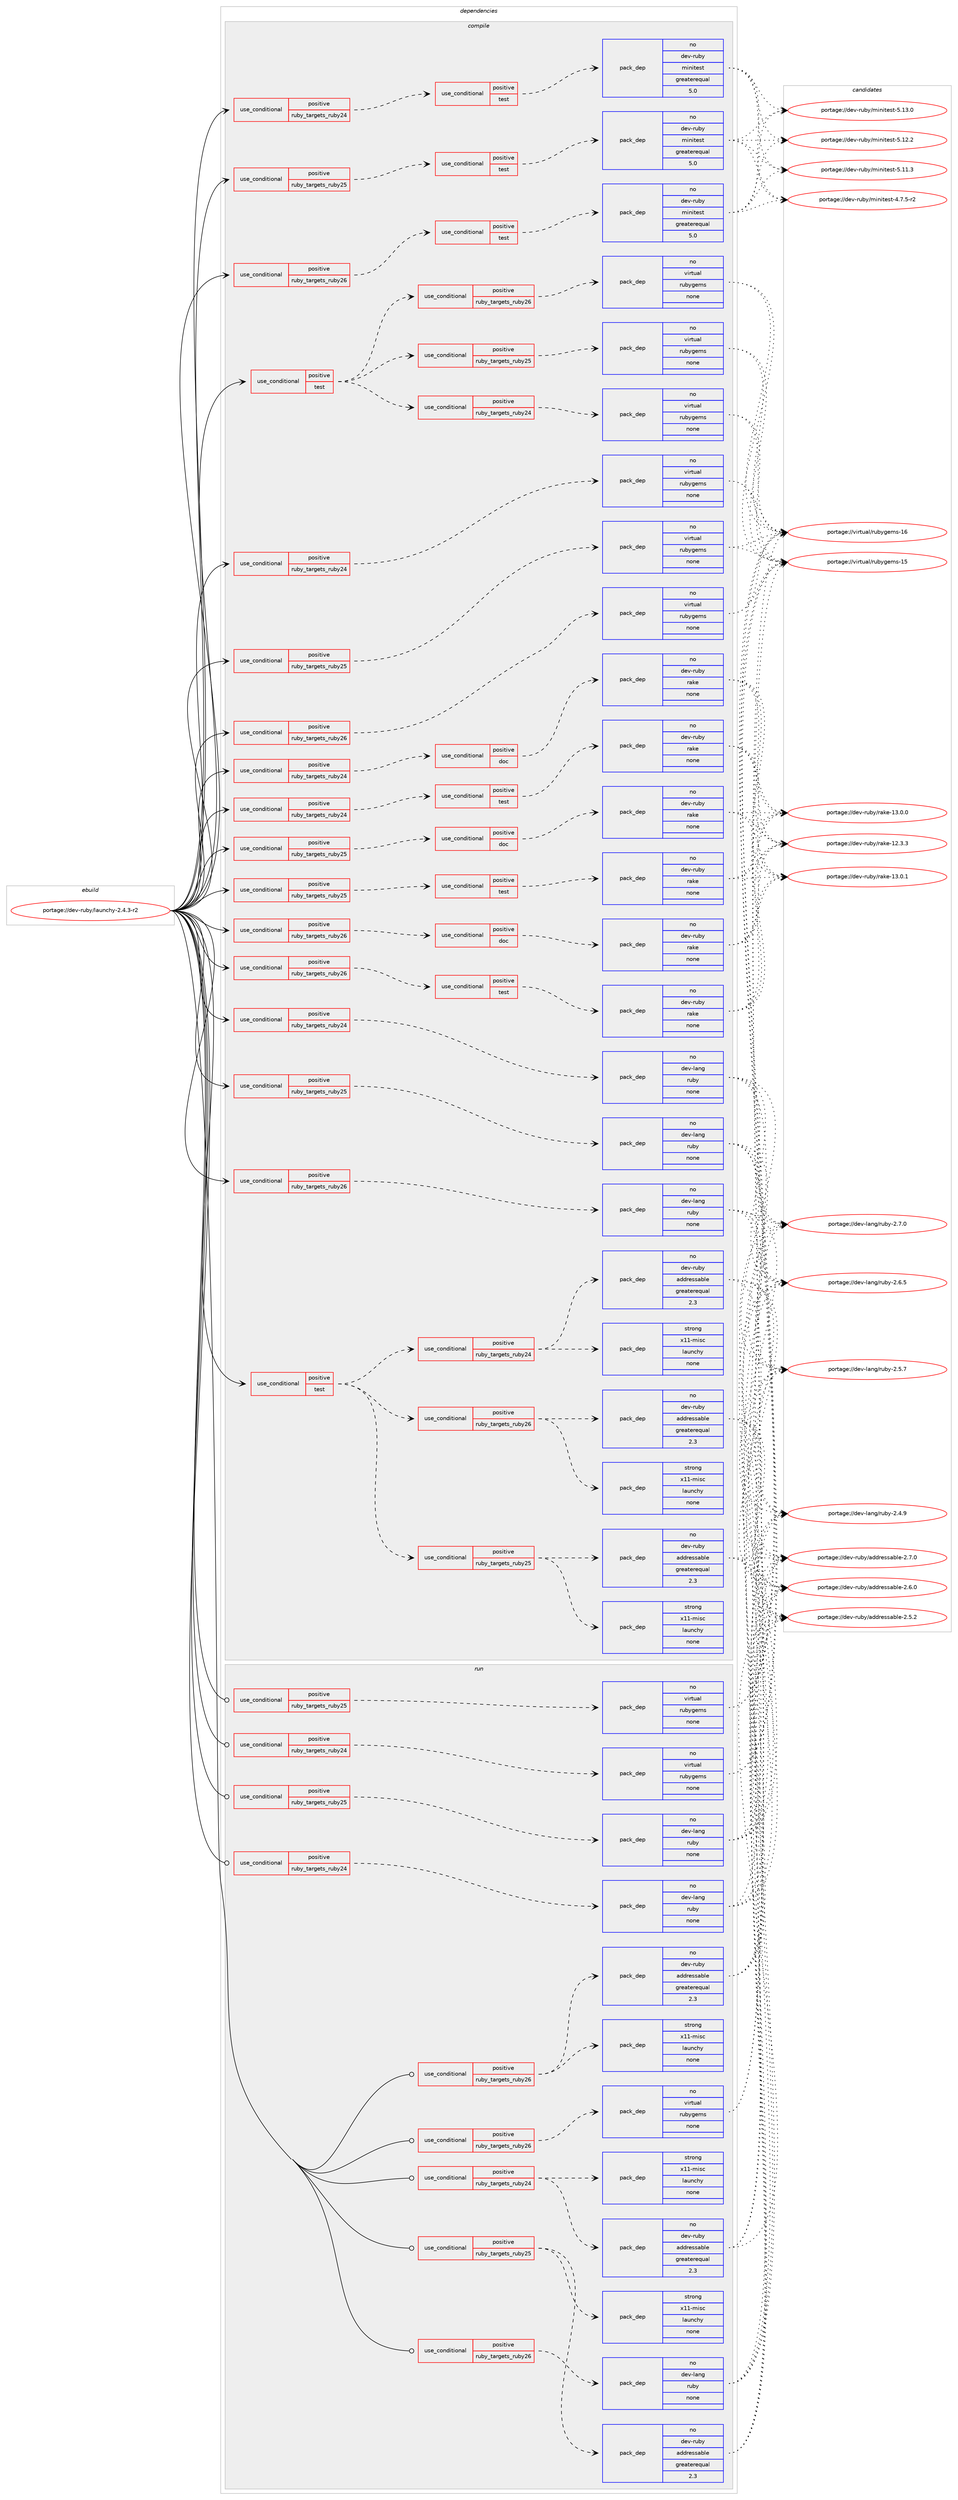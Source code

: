 digraph prolog {

# *************
# Graph options
# *************

newrank=true;
concentrate=true;
compound=true;
graph [rankdir=LR,fontname=Helvetica,fontsize=10,ranksep=1.5];#, ranksep=2.5, nodesep=0.2];
edge  [arrowhead=vee];
node  [fontname=Helvetica,fontsize=10];

# **********
# The ebuild
# **********

subgraph cluster_leftcol {
color=gray;
label=<<i>ebuild</i>>;
id [label="portage://dev-ruby/launchy-2.4.3-r2", color=red, width=4, href="../dev-ruby/launchy-2.4.3-r2.svg"];
}

# ****************
# The dependencies
# ****************

subgraph cluster_midcol {
color=gray;
label=<<i>dependencies</i>>;
subgraph cluster_compile {
fillcolor="#eeeeee";
style=filled;
label=<<i>compile</i>>;
subgraph cond83872 {
dependency349311 [label=<<TABLE BORDER="0" CELLBORDER="1" CELLSPACING="0" CELLPADDING="4"><TR><TD ROWSPAN="3" CELLPADDING="10">use_conditional</TD></TR><TR><TD>positive</TD></TR><TR><TD>ruby_targets_ruby24</TD></TR></TABLE>>, shape=none, color=red];
subgraph cond83873 {
dependency349312 [label=<<TABLE BORDER="0" CELLBORDER="1" CELLSPACING="0" CELLPADDING="4"><TR><TD ROWSPAN="3" CELLPADDING="10">use_conditional</TD></TR><TR><TD>positive</TD></TR><TR><TD>doc</TD></TR></TABLE>>, shape=none, color=red];
subgraph pack260644 {
dependency349313 [label=<<TABLE BORDER="0" CELLBORDER="1" CELLSPACING="0" CELLPADDING="4" WIDTH="220"><TR><TD ROWSPAN="6" CELLPADDING="30">pack_dep</TD></TR><TR><TD WIDTH="110">no</TD></TR><TR><TD>dev-ruby</TD></TR><TR><TD>rake</TD></TR><TR><TD>none</TD></TR><TR><TD></TD></TR></TABLE>>, shape=none, color=blue];
}
dependency349312:e -> dependency349313:w [weight=20,style="dashed",arrowhead="vee"];
}
dependency349311:e -> dependency349312:w [weight=20,style="dashed",arrowhead="vee"];
}
id:e -> dependency349311:w [weight=20,style="solid",arrowhead="vee"];
subgraph cond83874 {
dependency349314 [label=<<TABLE BORDER="0" CELLBORDER="1" CELLSPACING="0" CELLPADDING="4"><TR><TD ROWSPAN="3" CELLPADDING="10">use_conditional</TD></TR><TR><TD>positive</TD></TR><TR><TD>ruby_targets_ruby24</TD></TR></TABLE>>, shape=none, color=red];
subgraph cond83875 {
dependency349315 [label=<<TABLE BORDER="0" CELLBORDER="1" CELLSPACING="0" CELLPADDING="4"><TR><TD ROWSPAN="3" CELLPADDING="10">use_conditional</TD></TR><TR><TD>positive</TD></TR><TR><TD>test</TD></TR></TABLE>>, shape=none, color=red];
subgraph pack260645 {
dependency349316 [label=<<TABLE BORDER="0" CELLBORDER="1" CELLSPACING="0" CELLPADDING="4" WIDTH="220"><TR><TD ROWSPAN="6" CELLPADDING="30">pack_dep</TD></TR><TR><TD WIDTH="110">no</TD></TR><TR><TD>dev-ruby</TD></TR><TR><TD>minitest</TD></TR><TR><TD>greaterequal</TD></TR><TR><TD>5.0</TD></TR></TABLE>>, shape=none, color=blue];
}
dependency349315:e -> dependency349316:w [weight=20,style="dashed",arrowhead="vee"];
}
dependency349314:e -> dependency349315:w [weight=20,style="dashed",arrowhead="vee"];
}
id:e -> dependency349314:w [weight=20,style="solid",arrowhead="vee"];
subgraph cond83876 {
dependency349317 [label=<<TABLE BORDER="0" CELLBORDER="1" CELLSPACING="0" CELLPADDING="4"><TR><TD ROWSPAN="3" CELLPADDING="10">use_conditional</TD></TR><TR><TD>positive</TD></TR><TR><TD>ruby_targets_ruby24</TD></TR></TABLE>>, shape=none, color=red];
subgraph cond83877 {
dependency349318 [label=<<TABLE BORDER="0" CELLBORDER="1" CELLSPACING="0" CELLPADDING="4"><TR><TD ROWSPAN="3" CELLPADDING="10">use_conditional</TD></TR><TR><TD>positive</TD></TR><TR><TD>test</TD></TR></TABLE>>, shape=none, color=red];
subgraph pack260646 {
dependency349319 [label=<<TABLE BORDER="0" CELLBORDER="1" CELLSPACING="0" CELLPADDING="4" WIDTH="220"><TR><TD ROWSPAN="6" CELLPADDING="30">pack_dep</TD></TR><TR><TD WIDTH="110">no</TD></TR><TR><TD>dev-ruby</TD></TR><TR><TD>rake</TD></TR><TR><TD>none</TD></TR><TR><TD></TD></TR></TABLE>>, shape=none, color=blue];
}
dependency349318:e -> dependency349319:w [weight=20,style="dashed",arrowhead="vee"];
}
dependency349317:e -> dependency349318:w [weight=20,style="dashed",arrowhead="vee"];
}
id:e -> dependency349317:w [weight=20,style="solid",arrowhead="vee"];
subgraph cond83878 {
dependency349320 [label=<<TABLE BORDER="0" CELLBORDER="1" CELLSPACING="0" CELLPADDING="4"><TR><TD ROWSPAN="3" CELLPADDING="10">use_conditional</TD></TR><TR><TD>positive</TD></TR><TR><TD>ruby_targets_ruby24</TD></TR></TABLE>>, shape=none, color=red];
subgraph pack260647 {
dependency349321 [label=<<TABLE BORDER="0" CELLBORDER="1" CELLSPACING="0" CELLPADDING="4" WIDTH="220"><TR><TD ROWSPAN="6" CELLPADDING="30">pack_dep</TD></TR><TR><TD WIDTH="110">no</TD></TR><TR><TD>dev-lang</TD></TR><TR><TD>ruby</TD></TR><TR><TD>none</TD></TR><TR><TD></TD></TR></TABLE>>, shape=none, color=blue];
}
dependency349320:e -> dependency349321:w [weight=20,style="dashed",arrowhead="vee"];
}
id:e -> dependency349320:w [weight=20,style="solid",arrowhead="vee"];
subgraph cond83879 {
dependency349322 [label=<<TABLE BORDER="0" CELLBORDER="1" CELLSPACING="0" CELLPADDING="4"><TR><TD ROWSPAN="3" CELLPADDING="10">use_conditional</TD></TR><TR><TD>positive</TD></TR><TR><TD>ruby_targets_ruby24</TD></TR></TABLE>>, shape=none, color=red];
subgraph pack260648 {
dependency349323 [label=<<TABLE BORDER="0" CELLBORDER="1" CELLSPACING="0" CELLPADDING="4" WIDTH="220"><TR><TD ROWSPAN="6" CELLPADDING="30">pack_dep</TD></TR><TR><TD WIDTH="110">no</TD></TR><TR><TD>virtual</TD></TR><TR><TD>rubygems</TD></TR><TR><TD>none</TD></TR><TR><TD></TD></TR></TABLE>>, shape=none, color=blue];
}
dependency349322:e -> dependency349323:w [weight=20,style="dashed",arrowhead="vee"];
}
id:e -> dependency349322:w [weight=20,style="solid",arrowhead="vee"];
subgraph cond83880 {
dependency349324 [label=<<TABLE BORDER="0" CELLBORDER="1" CELLSPACING="0" CELLPADDING="4"><TR><TD ROWSPAN="3" CELLPADDING="10">use_conditional</TD></TR><TR><TD>positive</TD></TR><TR><TD>ruby_targets_ruby25</TD></TR></TABLE>>, shape=none, color=red];
subgraph cond83881 {
dependency349325 [label=<<TABLE BORDER="0" CELLBORDER="1" CELLSPACING="0" CELLPADDING="4"><TR><TD ROWSPAN="3" CELLPADDING="10">use_conditional</TD></TR><TR><TD>positive</TD></TR><TR><TD>doc</TD></TR></TABLE>>, shape=none, color=red];
subgraph pack260649 {
dependency349326 [label=<<TABLE BORDER="0" CELLBORDER="1" CELLSPACING="0" CELLPADDING="4" WIDTH="220"><TR><TD ROWSPAN="6" CELLPADDING="30">pack_dep</TD></TR><TR><TD WIDTH="110">no</TD></TR><TR><TD>dev-ruby</TD></TR><TR><TD>rake</TD></TR><TR><TD>none</TD></TR><TR><TD></TD></TR></TABLE>>, shape=none, color=blue];
}
dependency349325:e -> dependency349326:w [weight=20,style="dashed",arrowhead="vee"];
}
dependency349324:e -> dependency349325:w [weight=20,style="dashed",arrowhead="vee"];
}
id:e -> dependency349324:w [weight=20,style="solid",arrowhead="vee"];
subgraph cond83882 {
dependency349327 [label=<<TABLE BORDER="0" CELLBORDER="1" CELLSPACING="0" CELLPADDING="4"><TR><TD ROWSPAN="3" CELLPADDING="10">use_conditional</TD></TR><TR><TD>positive</TD></TR><TR><TD>ruby_targets_ruby25</TD></TR></TABLE>>, shape=none, color=red];
subgraph cond83883 {
dependency349328 [label=<<TABLE BORDER="0" CELLBORDER="1" CELLSPACING="0" CELLPADDING="4"><TR><TD ROWSPAN="3" CELLPADDING="10">use_conditional</TD></TR><TR><TD>positive</TD></TR><TR><TD>test</TD></TR></TABLE>>, shape=none, color=red];
subgraph pack260650 {
dependency349329 [label=<<TABLE BORDER="0" CELLBORDER="1" CELLSPACING="0" CELLPADDING="4" WIDTH="220"><TR><TD ROWSPAN="6" CELLPADDING="30">pack_dep</TD></TR><TR><TD WIDTH="110">no</TD></TR><TR><TD>dev-ruby</TD></TR><TR><TD>minitest</TD></TR><TR><TD>greaterequal</TD></TR><TR><TD>5.0</TD></TR></TABLE>>, shape=none, color=blue];
}
dependency349328:e -> dependency349329:w [weight=20,style="dashed",arrowhead="vee"];
}
dependency349327:e -> dependency349328:w [weight=20,style="dashed",arrowhead="vee"];
}
id:e -> dependency349327:w [weight=20,style="solid",arrowhead="vee"];
subgraph cond83884 {
dependency349330 [label=<<TABLE BORDER="0" CELLBORDER="1" CELLSPACING="0" CELLPADDING="4"><TR><TD ROWSPAN="3" CELLPADDING="10">use_conditional</TD></TR><TR><TD>positive</TD></TR><TR><TD>ruby_targets_ruby25</TD></TR></TABLE>>, shape=none, color=red];
subgraph cond83885 {
dependency349331 [label=<<TABLE BORDER="0" CELLBORDER="1" CELLSPACING="0" CELLPADDING="4"><TR><TD ROWSPAN="3" CELLPADDING="10">use_conditional</TD></TR><TR><TD>positive</TD></TR><TR><TD>test</TD></TR></TABLE>>, shape=none, color=red];
subgraph pack260651 {
dependency349332 [label=<<TABLE BORDER="0" CELLBORDER="1" CELLSPACING="0" CELLPADDING="4" WIDTH="220"><TR><TD ROWSPAN="6" CELLPADDING="30">pack_dep</TD></TR><TR><TD WIDTH="110">no</TD></TR><TR><TD>dev-ruby</TD></TR><TR><TD>rake</TD></TR><TR><TD>none</TD></TR><TR><TD></TD></TR></TABLE>>, shape=none, color=blue];
}
dependency349331:e -> dependency349332:w [weight=20,style="dashed",arrowhead="vee"];
}
dependency349330:e -> dependency349331:w [weight=20,style="dashed",arrowhead="vee"];
}
id:e -> dependency349330:w [weight=20,style="solid",arrowhead="vee"];
subgraph cond83886 {
dependency349333 [label=<<TABLE BORDER="0" CELLBORDER="1" CELLSPACING="0" CELLPADDING="4"><TR><TD ROWSPAN="3" CELLPADDING="10">use_conditional</TD></TR><TR><TD>positive</TD></TR><TR><TD>ruby_targets_ruby25</TD></TR></TABLE>>, shape=none, color=red];
subgraph pack260652 {
dependency349334 [label=<<TABLE BORDER="0" CELLBORDER="1" CELLSPACING="0" CELLPADDING="4" WIDTH="220"><TR><TD ROWSPAN="6" CELLPADDING="30">pack_dep</TD></TR><TR><TD WIDTH="110">no</TD></TR><TR><TD>dev-lang</TD></TR><TR><TD>ruby</TD></TR><TR><TD>none</TD></TR><TR><TD></TD></TR></TABLE>>, shape=none, color=blue];
}
dependency349333:e -> dependency349334:w [weight=20,style="dashed",arrowhead="vee"];
}
id:e -> dependency349333:w [weight=20,style="solid",arrowhead="vee"];
subgraph cond83887 {
dependency349335 [label=<<TABLE BORDER="0" CELLBORDER="1" CELLSPACING="0" CELLPADDING="4"><TR><TD ROWSPAN="3" CELLPADDING="10">use_conditional</TD></TR><TR><TD>positive</TD></TR><TR><TD>ruby_targets_ruby25</TD></TR></TABLE>>, shape=none, color=red];
subgraph pack260653 {
dependency349336 [label=<<TABLE BORDER="0" CELLBORDER="1" CELLSPACING="0" CELLPADDING="4" WIDTH="220"><TR><TD ROWSPAN="6" CELLPADDING="30">pack_dep</TD></TR><TR><TD WIDTH="110">no</TD></TR><TR><TD>virtual</TD></TR><TR><TD>rubygems</TD></TR><TR><TD>none</TD></TR><TR><TD></TD></TR></TABLE>>, shape=none, color=blue];
}
dependency349335:e -> dependency349336:w [weight=20,style="dashed",arrowhead="vee"];
}
id:e -> dependency349335:w [weight=20,style="solid",arrowhead="vee"];
subgraph cond83888 {
dependency349337 [label=<<TABLE BORDER="0" CELLBORDER="1" CELLSPACING="0" CELLPADDING="4"><TR><TD ROWSPAN="3" CELLPADDING="10">use_conditional</TD></TR><TR><TD>positive</TD></TR><TR><TD>ruby_targets_ruby26</TD></TR></TABLE>>, shape=none, color=red];
subgraph cond83889 {
dependency349338 [label=<<TABLE BORDER="0" CELLBORDER="1" CELLSPACING="0" CELLPADDING="4"><TR><TD ROWSPAN="3" CELLPADDING="10">use_conditional</TD></TR><TR><TD>positive</TD></TR><TR><TD>doc</TD></TR></TABLE>>, shape=none, color=red];
subgraph pack260654 {
dependency349339 [label=<<TABLE BORDER="0" CELLBORDER="1" CELLSPACING="0" CELLPADDING="4" WIDTH="220"><TR><TD ROWSPAN="6" CELLPADDING="30">pack_dep</TD></TR><TR><TD WIDTH="110">no</TD></TR><TR><TD>dev-ruby</TD></TR><TR><TD>rake</TD></TR><TR><TD>none</TD></TR><TR><TD></TD></TR></TABLE>>, shape=none, color=blue];
}
dependency349338:e -> dependency349339:w [weight=20,style="dashed",arrowhead="vee"];
}
dependency349337:e -> dependency349338:w [weight=20,style="dashed",arrowhead="vee"];
}
id:e -> dependency349337:w [weight=20,style="solid",arrowhead="vee"];
subgraph cond83890 {
dependency349340 [label=<<TABLE BORDER="0" CELLBORDER="1" CELLSPACING="0" CELLPADDING="4"><TR><TD ROWSPAN="3" CELLPADDING="10">use_conditional</TD></TR><TR><TD>positive</TD></TR><TR><TD>ruby_targets_ruby26</TD></TR></TABLE>>, shape=none, color=red];
subgraph cond83891 {
dependency349341 [label=<<TABLE BORDER="0" CELLBORDER="1" CELLSPACING="0" CELLPADDING="4"><TR><TD ROWSPAN="3" CELLPADDING="10">use_conditional</TD></TR><TR><TD>positive</TD></TR><TR><TD>test</TD></TR></TABLE>>, shape=none, color=red];
subgraph pack260655 {
dependency349342 [label=<<TABLE BORDER="0" CELLBORDER="1" CELLSPACING="0" CELLPADDING="4" WIDTH="220"><TR><TD ROWSPAN="6" CELLPADDING="30">pack_dep</TD></TR><TR><TD WIDTH="110">no</TD></TR><TR><TD>dev-ruby</TD></TR><TR><TD>minitest</TD></TR><TR><TD>greaterequal</TD></TR><TR><TD>5.0</TD></TR></TABLE>>, shape=none, color=blue];
}
dependency349341:e -> dependency349342:w [weight=20,style="dashed",arrowhead="vee"];
}
dependency349340:e -> dependency349341:w [weight=20,style="dashed",arrowhead="vee"];
}
id:e -> dependency349340:w [weight=20,style="solid",arrowhead="vee"];
subgraph cond83892 {
dependency349343 [label=<<TABLE BORDER="0" CELLBORDER="1" CELLSPACING="0" CELLPADDING="4"><TR><TD ROWSPAN="3" CELLPADDING="10">use_conditional</TD></TR><TR><TD>positive</TD></TR><TR><TD>ruby_targets_ruby26</TD></TR></TABLE>>, shape=none, color=red];
subgraph cond83893 {
dependency349344 [label=<<TABLE BORDER="0" CELLBORDER="1" CELLSPACING="0" CELLPADDING="4"><TR><TD ROWSPAN="3" CELLPADDING="10">use_conditional</TD></TR><TR><TD>positive</TD></TR><TR><TD>test</TD></TR></TABLE>>, shape=none, color=red];
subgraph pack260656 {
dependency349345 [label=<<TABLE BORDER="0" CELLBORDER="1" CELLSPACING="0" CELLPADDING="4" WIDTH="220"><TR><TD ROWSPAN="6" CELLPADDING="30">pack_dep</TD></TR><TR><TD WIDTH="110">no</TD></TR><TR><TD>dev-ruby</TD></TR><TR><TD>rake</TD></TR><TR><TD>none</TD></TR><TR><TD></TD></TR></TABLE>>, shape=none, color=blue];
}
dependency349344:e -> dependency349345:w [weight=20,style="dashed",arrowhead="vee"];
}
dependency349343:e -> dependency349344:w [weight=20,style="dashed",arrowhead="vee"];
}
id:e -> dependency349343:w [weight=20,style="solid",arrowhead="vee"];
subgraph cond83894 {
dependency349346 [label=<<TABLE BORDER="0" CELLBORDER="1" CELLSPACING="0" CELLPADDING="4"><TR><TD ROWSPAN="3" CELLPADDING="10">use_conditional</TD></TR><TR><TD>positive</TD></TR><TR><TD>ruby_targets_ruby26</TD></TR></TABLE>>, shape=none, color=red];
subgraph pack260657 {
dependency349347 [label=<<TABLE BORDER="0" CELLBORDER="1" CELLSPACING="0" CELLPADDING="4" WIDTH="220"><TR><TD ROWSPAN="6" CELLPADDING="30">pack_dep</TD></TR><TR><TD WIDTH="110">no</TD></TR><TR><TD>dev-lang</TD></TR><TR><TD>ruby</TD></TR><TR><TD>none</TD></TR><TR><TD></TD></TR></TABLE>>, shape=none, color=blue];
}
dependency349346:e -> dependency349347:w [weight=20,style="dashed",arrowhead="vee"];
}
id:e -> dependency349346:w [weight=20,style="solid",arrowhead="vee"];
subgraph cond83895 {
dependency349348 [label=<<TABLE BORDER="0" CELLBORDER="1" CELLSPACING="0" CELLPADDING="4"><TR><TD ROWSPAN="3" CELLPADDING="10">use_conditional</TD></TR><TR><TD>positive</TD></TR><TR><TD>ruby_targets_ruby26</TD></TR></TABLE>>, shape=none, color=red];
subgraph pack260658 {
dependency349349 [label=<<TABLE BORDER="0" CELLBORDER="1" CELLSPACING="0" CELLPADDING="4" WIDTH="220"><TR><TD ROWSPAN="6" CELLPADDING="30">pack_dep</TD></TR><TR><TD WIDTH="110">no</TD></TR><TR><TD>virtual</TD></TR><TR><TD>rubygems</TD></TR><TR><TD>none</TD></TR><TR><TD></TD></TR></TABLE>>, shape=none, color=blue];
}
dependency349348:e -> dependency349349:w [weight=20,style="dashed",arrowhead="vee"];
}
id:e -> dependency349348:w [weight=20,style="solid",arrowhead="vee"];
subgraph cond83896 {
dependency349350 [label=<<TABLE BORDER="0" CELLBORDER="1" CELLSPACING="0" CELLPADDING="4"><TR><TD ROWSPAN="3" CELLPADDING="10">use_conditional</TD></TR><TR><TD>positive</TD></TR><TR><TD>test</TD></TR></TABLE>>, shape=none, color=red];
subgraph cond83897 {
dependency349351 [label=<<TABLE BORDER="0" CELLBORDER="1" CELLSPACING="0" CELLPADDING="4"><TR><TD ROWSPAN="3" CELLPADDING="10">use_conditional</TD></TR><TR><TD>positive</TD></TR><TR><TD>ruby_targets_ruby24</TD></TR></TABLE>>, shape=none, color=red];
subgraph pack260659 {
dependency349352 [label=<<TABLE BORDER="0" CELLBORDER="1" CELLSPACING="0" CELLPADDING="4" WIDTH="220"><TR><TD ROWSPAN="6" CELLPADDING="30">pack_dep</TD></TR><TR><TD WIDTH="110">no</TD></TR><TR><TD>dev-ruby</TD></TR><TR><TD>addressable</TD></TR><TR><TD>greaterequal</TD></TR><TR><TD>2.3</TD></TR></TABLE>>, shape=none, color=blue];
}
dependency349351:e -> dependency349352:w [weight=20,style="dashed",arrowhead="vee"];
subgraph pack260660 {
dependency349353 [label=<<TABLE BORDER="0" CELLBORDER="1" CELLSPACING="0" CELLPADDING="4" WIDTH="220"><TR><TD ROWSPAN="6" CELLPADDING="30">pack_dep</TD></TR><TR><TD WIDTH="110">strong</TD></TR><TR><TD>x11-misc</TD></TR><TR><TD>launchy</TD></TR><TR><TD>none</TD></TR><TR><TD></TD></TR></TABLE>>, shape=none, color=blue];
}
dependency349351:e -> dependency349353:w [weight=20,style="dashed",arrowhead="vee"];
}
dependency349350:e -> dependency349351:w [weight=20,style="dashed",arrowhead="vee"];
subgraph cond83898 {
dependency349354 [label=<<TABLE BORDER="0" CELLBORDER="1" CELLSPACING="0" CELLPADDING="4"><TR><TD ROWSPAN="3" CELLPADDING="10">use_conditional</TD></TR><TR><TD>positive</TD></TR><TR><TD>ruby_targets_ruby25</TD></TR></TABLE>>, shape=none, color=red];
subgraph pack260661 {
dependency349355 [label=<<TABLE BORDER="0" CELLBORDER="1" CELLSPACING="0" CELLPADDING="4" WIDTH="220"><TR><TD ROWSPAN="6" CELLPADDING="30">pack_dep</TD></TR><TR><TD WIDTH="110">no</TD></TR><TR><TD>dev-ruby</TD></TR><TR><TD>addressable</TD></TR><TR><TD>greaterequal</TD></TR><TR><TD>2.3</TD></TR></TABLE>>, shape=none, color=blue];
}
dependency349354:e -> dependency349355:w [weight=20,style="dashed",arrowhead="vee"];
subgraph pack260662 {
dependency349356 [label=<<TABLE BORDER="0" CELLBORDER="1" CELLSPACING="0" CELLPADDING="4" WIDTH="220"><TR><TD ROWSPAN="6" CELLPADDING="30">pack_dep</TD></TR><TR><TD WIDTH="110">strong</TD></TR><TR><TD>x11-misc</TD></TR><TR><TD>launchy</TD></TR><TR><TD>none</TD></TR><TR><TD></TD></TR></TABLE>>, shape=none, color=blue];
}
dependency349354:e -> dependency349356:w [weight=20,style="dashed",arrowhead="vee"];
}
dependency349350:e -> dependency349354:w [weight=20,style="dashed",arrowhead="vee"];
subgraph cond83899 {
dependency349357 [label=<<TABLE BORDER="0" CELLBORDER="1" CELLSPACING="0" CELLPADDING="4"><TR><TD ROWSPAN="3" CELLPADDING="10">use_conditional</TD></TR><TR><TD>positive</TD></TR><TR><TD>ruby_targets_ruby26</TD></TR></TABLE>>, shape=none, color=red];
subgraph pack260663 {
dependency349358 [label=<<TABLE BORDER="0" CELLBORDER="1" CELLSPACING="0" CELLPADDING="4" WIDTH="220"><TR><TD ROWSPAN="6" CELLPADDING="30">pack_dep</TD></TR><TR><TD WIDTH="110">no</TD></TR><TR><TD>dev-ruby</TD></TR><TR><TD>addressable</TD></TR><TR><TD>greaterequal</TD></TR><TR><TD>2.3</TD></TR></TABLE>>, shape=none, color=blue];
}
dependency349357:e -> dependency349358:w [weight=20,style="dashed",arrowhead="vee"];
subgraph pack260664 {
dependency349359 [label=<<TABLE BORDER="0" CELLBORDER="1" CELLSPACING="0" CELLPADDING="4" WIDTH="220"><TR><TD ROWSPAN="6" CELLPADDING="30">pack_dep</TD></TR><TR><TD WIDTH="110">strong</TD></TR><TR><TD>x11-misc</TD></TR><TR><TD>launchy</TD></TR><TR><TD>none</TD></TR><TR><TD></TD></TR></TABLE>>, shape=none, color=blue];
}
dependency349357:e -> dependency349359:w [weight=20,style="dashed",arrowhead="vee"];
}
dependency349350:e -> dependency349357:w [weight=20,style="dashed",arrowhead="vee"];
}
id:e -> dependency349350:w [weight=20,style="solid",arrowhead="vee"];
subgraph cond83900 {
dependency349360 [label=<<TABLE BORDER="0" CELLBORDER="1" CELLSPACING="0" CELLPADDING="4"><TR><TD ROWSPAN="3" CELLPADDING="10">use_conditional</TD></TR><TR><TD>positive</TD></TR><TR><TD>test</TD></TR></TABLE>>, shape=none, color=red];
subgraph cond83901 {
dependency349361 [label=<<TABLE BORDER="0" CELLBORDER="1" CELLSPACING="0" CELLPADDING="4"><TR><TD ROWSPAN="3" CELLPADDING="10">use_conditional</TD></TR><TR><TD>positive</TD></TR><TR><TD>ruby_targets_ruby24</TD></TR></TABLE>>, shape=none, color=red];
subgraph pack260665 {
dependency349362 [label=<<TABLE BORDER="0" CELLBORDER="1" CELLSPACING="0" CELLPADDING="4" WIDTH="220"><TR><TD ROWSPAN="6" CELLPADDING="30">pack_dep</TD></TR><TR><TD WIDTH="110">no</TD></TR><TR><TD>virtual</TD></TR><TR><TD>rubygems</TD></TR><TR><TD>none</TD></TR><TR><TD></TD></TR></TABLE>>, shape=none, color=blue];
}
dependency349361:e -> dependency349362:w [weight=20,style="dashed",arrowhead="vee"];
}
dependency349360:e -> dependency349361:w [weight=20,style="dashed",arrowhead="vee"];
subgraph cond83902 {
dependency349363 [label=<<TABLE BORDER="0" CELLBORDER="1" CELLSPACING="0" CELLPADDING="4"><TR><TD ROWSPAN="3" CELLPADDING="10">use_conditional</TD></TR><TR><TD>positive</TD></TR><TR><TD>ruby_targets_ruby25</TD></TR></TABLE>>, shape=none, color=red];
subgraph pack260666 {
dependency349364 [label=<<TABLE BORDER="0" CELLBORDER="1" CELLSPACING="0" CELLPADDING="4" WIDTH="220"><TR><TD ROWSPAN="6" CELLPADDING="30">pack_dep</TD></TR><TR><TD WIDTH="110">no</TD></TR><TR><TD>virtual</TD></TR><TR><TD>rubygems</TD></TR><TR><TD>none</TD></TR><TR><TD></TD></TR></TABLE>>, shape=none, color=blue];
}
dependency349363:e -> dependency349364:w [weight=20,style="dashed",arrowhead="vee"];
}
dependency349360:e -> dependency349363:w [weight=20,style="dashed",arrowhead="vee"];
subgraph cond83903 {
dependency349365 [label=<<TABLE BORDER="0" CELLBORDER="1" CELLSPACING="0" CELLPADDING="4"><TR><TD ROWSPAN="3" CELLPADDING="10">use_conditional</TD></TR><TR><TD>positive</TD></TR><TR><TD>ruby_targets_ruby26</TD></TR></TABLE>>, shape=none, color=red];
subgraph pack260667 {
dependency349366 [label=<<TABLE BORDER="0" CELLBORDER="1" CELLSPACING="0" CELLPADDING="4" WIDTH="220"><TR><TD ROWSPAN="6" CELLPADDING="30">pack_dep</TD></TR><TR><TD WIDTH="110">no</TD></TR><TR><TD>virtual</TD></TR><TR><TD>rubygems</TD></TR><TR><TD>none</TD></TR><TR><TD></TD></TR></TABLE>>, shape=none, color=blue];
}
dependency349365:e -> dependency349366:w [weight=20,style="dashed",arrowhead="vee"];
}
dependency349360:e -> dependency349365:w [weight=20,style="dashed",arrowhead="vee"];
}
id:e -> dependency349360:w [weight=20,style="solid",arrowhead="vee"];
}
subgraph cluster_compileandrun {
fillcolor="#eeeeee";
style=filled;
label=<<i>compile and run</i>>;
}
subgraph cluster_run {
fillcolor="#eeeeee";
style=filled;
label=<<i>run</i>>;
subgraph cond83904 {
dependency349367 [label=<<TABLE BORDER="0" CELLBORDER="1" CELLSPACING="0" CELLPADDING="4"><TR><TD ROWSPAN="3" CELLPADDING="10">use_conditional</TD></TR><TR><TD>positive</TD></TR><TR><TD>ruby_targets_ruby24</TD></TR></TABLE>>, shape=none, color=red];
subgraph pack260668 {
dependency349368 [label=<<TABLE BORDER="0" CELLBORDER="1" CELLSPACING="0" CELLPADDING="4" WIDTH="220"><TR><TD ROWSPAN="6" CELLPADDING="30">pack_dep</TD></TR><TR><TD WIDTH="110">no</TD></TR><TR><TD>dev-lang</TD></TR><TR><TD>ruby</TD></TR><TR><TD>none</TD></TR><TR><TD></TD></TR></TABLE>>, shape=none, color=blue];
}
dependency349367:e -> dependency349368:w [weight=20,style="dashed",arrowhead="vee"];
}
id:e -> dependency349367:w [weight=20,style="solid",arrowhead="odot"];
subgraph cond83905 {
dependency349369 [label=<<TABLE BORDER="0" CELLBORDER="1" CELLSPACING="0" CELLPADDING="4"><TR><TD ROWSPAN="3" CELLPADDING="10">use_conditional</TD></TR><TR><TD>positive</TD></TR><TR><TD>ruby_targets_ruby24</TD></TR></TABLE>>, shape=none, color=red];
subgraph pack260669 {
dependency349370 [label=<<TABLE BORDER="0" CELLBORDER="1" CELLSPACING="0" CELLPADDING="4" WIDTH="220"><TR><TD ROWSPAN="6" CELLPADDING="30">pack_dep</TD></TR><TR><TD WIDTH="110">no</TD></TR><TR><TD>dev-ruby</TD></TR><TR><TD>addressable</TD></TR><TR><TD>greaterequal</TD></TR><TR><TD>2.3</TD></TR></TABLE>>, shape=none, color=blue];
}
dependency349369:e -> dependency349370:w [weight=20,style="dashed",arrowhead="vee"];
subgraph pack260670 {
dependency349371 [label=<<TABLE BORDER="0" CELLBORDER="1" CELLSPACING="0" CELLPADDING="4" WIDTH="220"><TR><TD ROWSPAN="6" CELLPADDING="30">pack_dep</TD></TR><TR><TD WIDTH="110">strong</TD></TR><TR><TD>x11-misc</TD></TR><TR><TD>launchy</TD></TR><TR><TD>none</TD></TR><TR><TD></TD></TR></TABLE>>, shape=none, color=blue];
}
dependency349369:e -> dependency349371:w [weight=20,style="dashed",arrowhead="vee"];
}
id:e -> dependency349369:w [weight=20,style="solid",arrowhead="odot"];
subgraph cond83906 {
dependency349372 [label=<<TABLE BORDER="0" CELLBORDER="1" CELLSPACING="0" CELLPADDING="4"><TR><TD ROWSPAN="3" CELLPADDING="10">use_conditional</TD></TR><TR><TD>positive</TD></TR><TR><TD>ruby_targets_ruby24</TD></TR></TABLE>>, shape=none, color=red];
subgraph pack260671 {
dependency349373 [label=<<TABLE BORDER="0" CELLBORDER="1" CELLSPACING="0" CELLPADDING="4" WIDTH="220"><TR><TD ROWSPAN="6" CELLPADDING="30">pack_dep</TD></TR><TR><TD WIDTH="110">no</TD></TR><TR><TD>virtual</TD></TR><TR><TD>rubygems</TD></TR><TR><TD>none</TD></TR><TR><TD></TD></TR></TABLE>>, shape=none, color=blue];
}
dependency349372:e -> dependency349373:w [weight=20,style="dashed",arrowhead="vee"];
}
id:e -> dependency349372:w [weight=20,style="solid",arrowhead="odot"];
subgraph cond83907 {
dependency349374 [label=<<TABLE BORDER="0" CELLBORDER="1" CELLSPACING="0" CELLPADDING="4"><TR><TD ROWSPAN="3" CELLPADDING="10">use_conditional</TD></TR><TR><TD>positive</TD></TR><TR><TD>ruby_targets_ruby25</TD></TR></TABLE>>, shape=none, color=red];
subgraph pack260672 {
dependency349375 [label=<<TABLE BORDER="0" CELLBORDER="1" CELLSPACING="0" CELLPADDING="4" WIDTH="220"><TR><TD ROWSPAN="6" CELLPADDING="30">pack_dep</TD></TR><TR><TD WIDTH="110">no</TD></TR><TR><TD>dev-lang</TD></TR><TR><TD>ruby</TD></TR><TR><TD>none</TD></TR><TR><TD></TD></TR></TABLE>>, shape=none, color=blue];
}
dependency349374:e -> dependency349375:w [weight=20,style="dashed",arrowhead="vee"];
}
id:e -> dependency349374:w [weight=20,style="solid",arrowhead="odot"];
subgraph cond83908 {
dependency349376 [label=<<TABLE BORDER="0" CELLBORDER="1" CELLSPACING="0" CELLPADDING="4"><TR><TD ROWSPAN="3" CELLPADDING="10">use_conditional</TD></TR><TR><TD>positive</TD></TR><TR><TD>ruby_targets_ruby25</TD></TR></TABLE>>, shape=none, color=red];
subgraph pack260673 {
dependency349377 [label=<<TABLE BORDER="0" CELLBORDER="1" CELLSPACING="0" CELLPADDING="4" WIDTH="220"><TR><TD ROWSPAN="6" CELLPADDING="30">pack_dep</TD></TR><TR><TD WIDTH="110">no</TD></TR><TR><TD>dev-ruby</TD></TR><TR><TD>addressable</TD></TR><TR><TD>greaterequal</TD></TR><TR><TD>2.3</TD></TR></TABLE>>, shape=none, color=blue];
}
dependency349376:e -> dependency349377:w [weight=20,style="dashed",arrowhead="vee"];
subgraph pack260674 {
dependency349378 [label=<<TABLE BORDER="0" CELLBORDER="1" CELLSPACING="0" CELLPADDING="4" WIDTH="220"><TR><TD ROWSPAN="6" CELLPADDING="30">pack_dep</TD></TR><TR><TD WIDTH="110">strong</TD></TR><TR><TD>x11-misc</TD></TR><TR><TD>launchy</TD></TR><TR><TD>none</TD></TR><TR><TD></TD></TR></TABLE>>, shape=none, color=blue];
}
dependency349376:e -> dependency349378:w [weight=20,style="dashed",arrowhead="vee"];
}
id:e -> dependency349376:w [weight=20,style="solid",arrowhead="odot"];
subgraph cond83909 {
dependency349379 [label=<<TABLE BORDER="0" CELLBORDER="1" CELLSPACING="0" CELLPADDING="4"><TR><TD ROWSPAN="3" CELLPADDING="10">use_conditional</TD></TR><TR><TD>positive</TD></TR><TR><TD>ruby_targets_ruby25</TD></TR></TABLE>>, shape=none, color=red];
subgraph pack260675 {
dependency349380 [label=<<TABLE BORDER="0" CELLBORDER="1" CELLSPACING="0" CELLPADDING="4" WIDTH="220"><TR><TD ROWSPAN="6" CELLPADDING="30">pack_dep</TD></TR><TR><TD WIDTH="110">no</TD></TR><TR><TD>virtual</TD></TR><TR><TD>rubygems</TD></TR><TR><TD>none</TD></TR><TR><TD></TD></TR></TABLE>>, shape=none, color=blue];
}
dependency349379:e -> dependency349380:w [weight=20,style="dashed",arrowhead="vee"];
}
id:e -> dependency349379:w [weight=20,style="solid",arrowhead="odot"];
subgraph cond83910 {
dependency349381 [label=<<TABLE BORDER="0" CELLBORDER="1" CELLSPACING="0" CELLPADDING="4"><TR><TD ROWSPAN="3" CELLPADDING="10">use_conditional</TD></TR><TR><TD>positive</TD></TR><TR><TD>ruby_targets_ruby26</TD></TR></TABLE>>, shape=none, color=red];
subgraph pack260676 {
dependency349382 [label=<<TABLE BORDER="0" CELLBORDER="1" CELLSPACING="0" CELLPADDING="4" WIDTH="220"><TR><TD ROWSPAN="6" CELLPADDING="30">pack_dep</TD></TR><TR><TD WIDTH="110">no</TD></TR><TR><TD>dev-lang</TD></TR><TR><TD>ruby</TD></TR><TR><TD>none</TD></TR><TR><TD></TD></TR></TABLE>>, shape=none, color=blue];
}
dependency349381:e -> dependency349382:w [weight=20,style="dashed",arrowhead="vee"];
}
id:e -> dependency349381:w [weight=20,style="solid",arrowhead="odot"];
subgraph cond83911 {
dependency349383 [label=<<TABLE BORDER="0" CELLBORDER="1" CELLSPACING="0" CELLPADDING="4"><TR><TD ROWSPAN="3" CELLPADDING="10">use_conditional</TD></TR><TR><TD>positive</TD></TR><TR><TD>ruby_targets_ruby26</TD></TR></TABLE>>, shape=none, color=red];
subgraph pack260677 {
dependency349384 [label=<<TABLE BORDER="0" CELLBORDER="1" CELLSPACING="0" CELLPADDING="4" WIDTH="220"><TR><TD ROWSPAN="6" CELLPADDING="30">pack_dep</TD></TR><TR><TD WIDTH="110">no</TD></TR><TR><TD>dev-ruby</TD></TR><TR><TD>addressable</TD></TR><TR><TD>greaterequal</TD></TR><TR><TD>2.3</TD></TR></TABLE>>, shape=none, color=blue];
}
dependency349383:e -> dependency349384:w [weight=20,style="dashed",arrowhead="vee"];
subgraph pack260678 {
dependency349385 [label=<<TABLE BORDER="0" CELLBORDER="1" CELLSPACING="0" CELLPADDING="4" WIDTH="220"><TR><TD ROWSPAN="6" CELLPADDING="30">pack_dep</TD></TR><TR><TD WIDTH="110">strong</TD></TR><TR><TD>x11-misc</TD></TR><TR><TD>launchy</TD></TR><TR><TD>none</TD></TR><TR><TD></TD></TR></TABLE>>, shape=none, color=blue];
}
dependency349383:e -> dependency349385:w [weight=20,style="dashed",arrowhead="vee"];
}
id:e -> dependency349383:w [weight=20,style="solid",arrowhead="odot"];
subgraph cond83912 {
dependency349386 [label=<<TABLE BORDER="0" CELLBORDER="1" CELLSPACING="0" CELLPADDING="4"><TR><TD ROWSPAN="3" CELLPADDING="10">use_conditional</TD></TR><TR><TD>positive</TD></TR><TR><TD>ruby_targets_ruby26</TD></TR></TABLE>>, shape=none, color=red];
subgraph pack260679 {
dependency349387 [label=<<TABLE BORDER="0" CELLBORDER="1" CELLSPACING="0" CELLPADDING="4" WIDTH="220"><TR><TD ROWSPAN="6" CELLPADDING="30">pack_dep</TD></TR><TR><TD WIDTH="110">no</TD></TR><TR><TD>virtual</TD></TR><TR><TD>rubygems</TD></TR><TR><TD>none</TD></TR><TR><TD></TD></TR></TABLE>>, shape=none, color=blue];
}
dependency349386:e -> dependency349387:w [weight=20,style="dashed",arrowhead="vee"];
}
id:e -> dependency349386:w [weight=20,style="solid",arrowhead="odot"];
}
}

# **************
# The candidates
# **************

subgraph cluster_choices {
rank=same;
color=gray;
label=<<i>candidates</i>>;

subgraph choice260644 {
color=black;
nodesep=1;
choice1001011184511411798121471149710710145495146484649 [label="portage://dev-ruby/rake-13.0.1", color=red, width=4,href="../dev-ruby/rake-13.0.1.svg"];
choice1001011184511411798121471149710710145495146484648 [label="portage://dev-ruby/rake-13.0.0", color=red, width=4,href="../dev-ruby/rake-13.0.0.svg"];
choice1001011184511411798121471149710710145495046514651 [label="portage://dev-ruby/rake-12.3.3", color=red, width=4,href="../dev-ruby/rake-12.3.3.svg"];
dependency349313:e -> choice1001011184511411798121471149710710145495146484649:w [style=dotted,weight="100"];
dependency349313:e -> choice1001011184511411798121471149710710145495146484648:w [style=dotted,weight="100"];
dependency349313:e -> choice1001011184511411798121471149710710145495046514651:w [style=dotted,weight="100"];
}
subgraph choice260645 {
color=black;
nodesep=1;
choice10010111845114117981214710910511010511610111511645534649514648 [label="portage://dev-ruby/minitest-5.13.0", color=red, width=4,href="../dev-ruby/minitest-5.13.0.svg"];
choice10010111845114117981214710910511010511610111511645534649504650 [label="portage://dev-ruby/minitest-5.12.2", color=red, width=4,href="../dev-ruby/minitest-5.12.2.svg"];
choice10010111845114117981214710910511010511610111511645534649494651 [label="portage://dev-ruby/minitest-5.11.3", color=red, width=4,href="../dev-ruby/minitest-5.11.3.svg"];
choice1001011184511411798121471091051101051161011151164552465546534511450 [label="portage://dev-ruby/minitest-4.7.5-r2", color=red, width=4,href="../dev-ruby/minitest-4.7.5-r2.svg"];
dependency349316:e -> choice10010111845114117981214710910511010511610111511645534649514648:w [style=dotted,weight="100"];
dependency349316:e -> choice10010111845114117981214710910511010511610111511645534649504650:w [style=dotted,weight="100"];
dependency349316:e -> choice10010111845114117981214710910511010511610111511645534649494651:w [style=dotted,weight="100"];
dependency349316:e -> choice1001011184511411798121471091051101051161011151164552465546534511450:w [style=dotted,weight="100"];
}
subgraph choice260646 {
color=black;
nodesep=1;
choice1001011184511411798121471149710710145495146484649 [label="portage://dev-ruby/rake-13.0.1", color=red, width=4,href="../dev-ruby/rake-13.0.1.svg"];
choice1001011184511411798121471149710710145495146484648 [label="portage://dev-ruby/rake-13.0.0", color=red, width=4,href="../dev-ruby/rake-13.0.0.svg"];
choice1001011184511411798121471149710710145495046514651 [label="portage://dev-ruby/rake-12.3.3", color=red, width=4,href="../dev-ruby/rake-12.3.3.svg"];
dependency349319:e -> choice1001011184511411798121471149710710145495146484649:w [style=dotted,weight="100"];
dependency349319:e -> choice1001011184511411798121471149710710145495146484648:w [style=dotted,weight="100"];
dependency349319:e -> choice1001011184511411798121471149710710145495046514651:w [style=dotted,weight="100"];
}
subgraph choice260647 {
color=black;
nodesep=1;
choice10010111845108971101034711411798121455046554648 [label="portage://dev-lang/ruby-2.7.0", color=red, width=4,href="../dev-lang/ruby-2.7.0.svg"];
choice10010111845108971101034711411798121455046544653 [label="portage://dev-lang/ruby-2.6.5", color=red, width=4,href="../dev-lang/ruby-2.6.5.svg"];
choice10010111845108971101034711411798121455046534655 [label="portage://dev-lang/ruby-2.5.7", color=red, width=4,href="../dev-lang/ruby-2.5.7.svg"];
choice10010111845108971101034711411798121455046524657 [label="portage://dev-lang/ruby-2.4.9", color=red, width=4,href="../dev-lang/ruby-2.4.9.svg"];
dependency349321:e -> choice10010111845108971101034711411798121455046554648:w [style=dotted,weight="100"];
dependency349321:e -> choice10010111845108971101034711411798121455046544653:w [style=dotted,weight="100"];
dependency349321:e -> choice10010111845108971101034711411798121455046534655:w [style=dotted,weight="100"];
dependency349321:e -> choice10010111845108971101034711411798121455046524657:w [style=dotted,weight="100"];
}
subgraph choice260648 {
color=black;
nodesep=1;
choice118105114116117971084711411798121103101109115454954 [label="portage://virtual/rubygems-16", color=red, width=4,href="../virtual/rubygems-16.svg"];
choice118105114116117971084711411798121103101109115454953 [label="portage://virtual/rubygems-15", color=red, width=4,href="../virtual/rubygems-15.svg"];
dependency349323:e -> choice118105114116117971084711411798121103101109115454954:w [style=dotted,weight="100"];
dependency349323:e -> choice118105114116117971084711411798121103101109115454953:w [style=dotted,weight="100"];
}
subgraph choice260649 {
color=black;
nodesep=1;
choice1001011184511411798121471149710710145495146484649 [label="portage://dev-ruby/rake-13.0.1", color=red, width=4,href="../dev-ruby/rake-13.0.1.svg"];
choice1001011184511411798121471149710710145495146484648 [label="portage://dev-ruby/rake-13.0.0", color=red, width=4,href="../dev-ruby/rake-13.0.0.svg"];
choice1001011184511411798121471149710710145495046514651 [label="portage://dev-ruby/rake-12.3.3", color=red, width=4,href="../dev-ruby/rake-12.3.3.svg"];
dependency349326:e -> choice1001011184511411798121471149710710145495146484649:w [style=dotted,weight="100"];
dependency349326:e -> choice1001011184511411798121471149710710145495146484648:w [style=dotted,weight="100"];
dependency349326:e -> choice1001011184511411798121471149710710145495046514651:w [style=dotted,weight="100"];
}
subgraph choice260650 {
color=black;
nodesep=1;
choice10010111845114117981214710910511010511610111511645534649514648 [label="portage://dev-ruby/minitest-5.13.0", color=red, width=4,href="../dev-ruby/minitest-5.13.0.svg"];
choice10010111845114117981214710910511010511610111511645534649504650 [label="portage://dev-ruby/minitest-5.12.2", color=red, width=4,href="../dev-ruby/minitest-5.12.2.svg"];
choice10010111845114117981214710910511010511610111511645534649494651 [label="portage://dev-ruby/minitest-5.11.3", color=red, width=4,href="../dev-ruby/minitest-5.11.3.svg"];
choice1001011184511411798121471091051101051161011151164552465546534511450 [label="portage://dev-ruby/minitest-4.7.5-r2", color=red, width=4,href="../dev-ruby/minitest-4.7.5-r2.svg"];
dependency349329:e -> choice10010111845114117981214710910511010511610111511645534649514648:w [style=dotted,weight="100"];
dependency349329:e -> choice10010111845114117981214710910511010511610111511645534649504650:w [style=dotted,weight="100"];
dependency349329:e -> choice10010111845114117981214710910511010511610111511645534649494651:w [style=dotted,weight="100"];
dependency349329:e -> choice1001011184511411798121471091051101051161011151164552465546534511450:w [style=dotted,weight="100"];
}
subgraph choice260651 {
color=black;
nodesep=1;
choice1001011184511411798121471149710710145495146484649 [label="portage://dev-ruby/rake-13.0.1", color=red, width=4,href="../dev-ruby/rake-13.0.1.svg"];
choice1001011184511411798121471149710710145495146484648 [label="portage://dev-ruby/rake-13.0.0", color=red, width=4,href="../dev-ruby/rake-13.0.0.svg"];
choice1001011184511411798121471149710710145495046514651 [label="portage://dev-ruby/rake-12.3.3", color=red, width=4,href="../dev-ruby/rake-12.3.3.svg"];
dependency349332:e -> choice1001011184511411798121471149710710145495146484649:w [style=dotted,weight="100"];
dependency349332:e -> choice1001011184511411798121471149710710145495146484648:w [style=dotted,weight="100"];
dependency349332:e -> choice1001011184511411798121471149710710145495046514651:w [style=dotted,weight="100"];
}
subgraph choice260652 {
color=black;
nodesep=1;
choice10010111845108971101034711411798121455046554648 [label="portage://dev-lang/ruby-2.7.0", color=red, width=4,href="../dev-lang/ruby-2.7.0.svg"];
choice10010111845108971101034711411798121455046544653 [label="portage://dev-lang/ruby-2.6.5", color=red, width=4,href="../dev-lang/ruby-2.6.5.svg"];
choice10010111845108971101034711411798121455046534655 [label="portage://dev-lang/ruby-2.5.7", color=red, width=4,href="../dev-lang/ruby-2.5.7.svg"];
choice10010111845108971101034711411798121455046524657 [label="portage://dev-lang/ruby-2.4.9", color=red, width=4,href="../dev-lang/ruby-2.4.9.svg"];
dependency349334:e -> choice10010111845108971101034711411798121455046554648:w [style=dotted,weight="100"];
dependency349334:e -> choice10010111845108971101034711411798121455046544653:w [style=dotted,weight="100"];
dependency349334:e -> choice10010111845108971101034711411798121455046534655:w [style=dotted,weight="100"];
dependency349334:e -> choice10010111845108971101034711411798121455046524657:w [style=dotted,weight="100"];
}
subgraph choice260653 {
color=black;
nodesep=1;
choice118105114116117971084711411798121103101109115454954 [label="portage://virtual/rubygems-16", color=red, width=4,href="../virtual/rubygems-16.svg"];
choice118105114116117971084711411798121103101109115454953 [label="portage://virtual/rubygems-15", color=red, width=4,href="../virtual/rubygems-15.svg"];
dependency349336:e -> choice118105114116117971084711411798121103101109115454954:w [style=dotted,weight="100"];
dependency349336:e -> choice118105114116117971084711411798121103101109115454953:w [style=dotted,weight="100"];
}
subgraph choice260654 {
color=black;
nodesep=1;
choice1001011184511411798121471149710710145495146484649 [label="portage://dev-ruby/rake-13.0.1", color=red, width=4,href="../dev-ruby/rake-13.0.1.svg"];
choice1001011184511411798121471149710710145495146484648 [label="portage://dev-ruby/rake-13.0.0", color=red, width=4,href="../dev-ruby/rake-13.0.0.svg"];
choice1001011184511411798121471149710710145495046514651 [label="portage://dev-ruby/rake-12.3.3", color=red, width=4,href="../dev-ruby/rake-12.3.3.svg"];
dependency349339:e -> choice1001011184511411798121471149710710145495146484649:w [style=dotted,weight="100"];
dependency349339:e -> choice1001011184511411798121471149710710145495146484648:w [style=dotted,weight="100"];
dependency349339:e -> choice1001011184511411798121471149710710145495046514651:w [style=dotted,weight="100"];
}
subgraph choice260655 {
color=black;
nodesep=1;
choice10010111845114117981214710910511010511610111511645534649514648 [label="portage://dev-ruby/minitest-5.13.0", color=red, width=4,href="../dev-ruby/minitest-5.13.0.svg"];
choice10010111845114117981214710910511010511610111511645534649504650 [label="portage://dev-ruby/minitest-5.12.2", color=red, width=4,href="../dev-ruby/minitest-5.12.2.svg"];
choice10010111845114117981214710910511010511610111511645534649494651 [label="portage://dev-ruby/minitest-5.11.3", color=red, width=4,href="../dev-ruby/minitest-5.11.3.svg"];
choice1001011184511411798121471091051101051161011151164552465546534511450 [label="portage://dev-ruby/minitest-4.7.5-r2", color=red, width=4,href="../dev-ruby/minitest-4.7.5-r2.svg"];
dependency349342:e -> choice10010111845114117981214710910511010511610111511645534649514648:w [style=dotted,weight="100"];
dependency349342:e -> choice10010111845114117981214710910511010511610111511645534649504650:w [style=dotted,weight="100"];
dependency349342:e -> choice10010111845114117981214710910511010511610111511645534649494651:w [style=dotted,weight="100"];
dependency349342:e -> choice1001011184511411798121471091051101051161011151164552465546534511450:w [style=dotted,weight="100"];
}
subgraph choice260656 {
color=black;
nodesep=1;
choice1001011184511411798121471149710710145495146484649 [label="portage://dev-ruby/rake-13.0.1", color=red, width=4,href="../dev-ruby/rake-13.0.1.svg"];
choice1001011184511411798121471149710710145495146484648 [label="portage://dev-ruby/rake-13.0.0", color=red, width=4,href="../dev-ruby/rake-13.0.0.svg"];
choice1001011184511411798121471149710710145495046514651 [label="portage://dev-ruby/rake-12.3.3", color=red, width=4,href="../dev-ruby/rake-12.3.3.svg"];
dependency349345:e -> choice1001011184511411798121471149710710145495146484649:w [style=dotted,weight="100"];
dependency349345:e -> choice1001011184511411798121471149710710145495146484648:w [style=dotted,weight="100"];
dependency349345:e -> choice1001011184511411798121471149710710145495046514651:w [style=dotted,weight="100"];
}
subgraph choice260657 {
color=black;
nodesep=1;
choice10010111845108971101034711411798121455046554648 [label="portage://dev-lang/ruby-2.7.0", color=red, width=4,href="../dev-lang/ruby-2.7.0.svg"];
choice10010111845108971101034711411798121455046544653 [label="portage://dev-lang/ruby-2.6.5", color=red, width=4,href="../dev-lang/ruby-2.6.5.svg"];
choice10010111845108971101034711411798121455046534655 [label="portage://dev-lang/ruby-2.5.7", color=red, width=4,href="../dev-lang/ruby-2.5.7.svg"];
choice10010111845108971101034711411798121455046524657 [label="portage://dev-lang/ruby-2.4.9", color=red, width=4,href="../dev-lang/ruby-2.4.9.svg"];
dependency349347:e -> choice10010111845108971101034711411798121455046554648:w [style=dotted,weight="100"];
dependency349347:e -> choice10010111845108971101034711411798121455046544653:w [style=dotted,weight="100"];
dependency349347:e -> choice10010111845108971101034711411798121455046534655:w [style=dotted,weight="100"];
dependency349347:e -> choice10010111845108971101034711411798121455046524657:w [style=dotted,weight="100"];
}
subgraph choice260658 {
color=black;
nodesep=1;
choice118105114116117971084711411798121103101109115454954 [label="portage://virtual/rubygems-16", color=red, width=4,href="../virtual/rubygems-16.svg"];
choice118105114116117971084711411798121103101109115454953 [label="portage://virtual/rubygems-15", color=red, width=4,href="../virtual/rubygems-15.svg"];
dependency349349:e -> choice118105114116117971084711411798121103101109115454954:w [style=dotted,weight="100"];
dependency349349:e -> choice118105114116117971084711411798121103101109115454953:w [style=dotted,weight="100"];
}
subgraph choice260659 {
color=black;
nodesep=1;
choice100101118451141179812147971001001141011151159798108101455046554648 [label="portage://dev-ruby/addressable-2.7.0", color=red, width=4,href="../dev-ruby/addressable-2.7.0.svg"];
choice100101118451141179812147971001001141011151159798108101455046544648 [label="portage://dev-ruby/addressable-2.6.0", color=red, width=4,href="../dev-ruby/addressable-2.6.0.svg"];
choice100101118451141179812147971001001141011151159798108101455046534650 [label="portage://dev-ruby/addressable-2.5.2", color=red, width=4,href="../dev-ruby/addressable-2.5.2.svg"];
dependency349352:e -> choice100101118451141179812147971001001141011151159798108101455046554648:w [style=dotted,weight="100"];
dependency349352:e -> choice100101118451141179812147971001001141011151159798108101455046544648:w [style=dotted,weight="100"];
dependency349352:e -> choice100101118451141179812147971001001141011151159798108101455046534650:w [style=dotted,weight="100"];
}
subgraph choice260660 {
color=black;
nodesep=1;
}
subgraph choice260661 {
color=black;
nodesep=1;
choice100101118451141179812147971001001141011151159798108101455046554648 [label="portage://dev-ruby/addressable-2.7.0", color=red, width=4,href="../dev-ruby/addressable-2.7.0.svg"];
choice100101118451141179812147971001001141011151159798108101455046544648 [label="portage://dev-ruby/addressable-2.6.0", color=red, width=4,href="../dev-ruby/addressable-2.6.0.svg"];
choice100101118451141179812147971001001141011151159798108101455046534650 [label="portage://dev-ruby/addressable-2.5.2", color=red, width=4,href="../dev-ruby/addressable-2.5.2.svg"];
dependency349355:e -> choice100101118451141179812147971001001141011151159798108101455046554648:w [style=dotted,weight="100"];
dependency349355:e -> choice100101118451141179812147971001001141011151159798108101455046544648:w [style=dotted,weight="100"];
dependency349355:e -> choice100101118451141179812147971001001141011151159798108101455046534650:w [style=dotted,weight="100"];
}
subgraph choice260662 {
color=black;
nodesep=1;
}
subgraph choice260663 {
color=black;
nodesep=1;
choice100101118451141179812147971001001141011151159798108101455046554648 [label="portage://dev-ruby/addressable-2.7.0", color=red, width=4,href="../dev-ruby/addressable-2.7.0.svg"];
choice100101118451141179812147971001001141011151159798108101455046544648 [label="portage://dev-ruby/addressable-2.6.0", color=red, width=4,href="../dev-ruby/addressable-2.6.0.svg"];
choice100101118451141179812147971001001141011151159798108101455046534650 [label="portage://dev-ruby/addressable-2.5.2", color=red, width=4,href="../dev-ruby/addressable-2.5.2.svg"];
dependency349358:e -> choice100101118451141179812147971001001141011151159798108101455046554648:w [style=dotted,weight="100"];
dependency349358:e -> choice100101118451141179812147971001001141011151159798108101455046544648:w [style=dotted,weight="100"];
dependency349358:e -> choice100101118451141179812147971001001141011151159798108101455046534650:w [style=dotted,weight="100"];
}
subgraph choice260664 {
color=black;
nodesep=1;
}
subgraph choice260665 {
color=black;
nodesep=1;
choice118105114116117971084711411798121103101109115454954 [label="portage://virtual/rubygems-16", color=red, width=4,href="../virtual/rubygems-16.svg"];
choice118105114116117971084711411798121103101109115454953 [label="portage://virtual/rubygems-15", color=red, width=4,href="../virtual/rubygems-15.svg"];
dependency349362:e -> choice118105114116117971084711411798121103101109115454954:w [style=dotted,weight="100"];
dependency349362:e -> choice118105114116117971084711411798121103101109115454953:w [style=dotted,weight="100"];
}
subgraph choice260666 {
color=black;
nodesep=1;
choice118105114116117971084711411798121103101109115454954 [label="portage://virtual/rubygems-16", color=red, width=4,href="../virtual/rubygems-16.svg"];
choice118105114116117971084711411798121103101109115454953 [label="portage://virtual/rubygems-15", color=red, width=4,href="../virtual/rubygems-15.svg"];
dependency349364:e -> choice118105114116117971084711411798121103101109115454954:w [style=dotted,weight="100"];
dependency349364:e -> choice118105114116117971084711411798121103101109115454953:w [style=dotted,weight="100"];
}
subgraph choice260667 {
color=black;
nodesep=1;
choice118105114116117971084711411798121103101109115454954 [label="portage://virtual/rubygems-16", color=red, width=4,href="../virtual/rubygems-16.svg"];
choice118105114116117971084711411798121103101109115454953 [label="portage://virtual/rubygems-15", color=red, width=4,href="../virtual/rubygems-15.svg"];
dependency349366:e -> choice118105114116117971084711411798121103101109115454954:w [style=dotted,weight="100"];
dependency349366:e -> choice118105114116117971084711411798121103101109115454953:w [style=dotted,weight="100"];
}
subgraph choice260668 {
color=black;
nodesep=1;
choice10010111845108971101034711411798121455046554648 [label="portage://dev-lang/ruby-2.7.0", color=red, width=4,href="../dev-lang/ruby-2.7.0.svg"];
choice10010111845108971101034711411798121455046544653 [label="portage://dev-lang/ruby-2.6.5", color=red, width=4,href="../dev-lang/ruby-2.6.5.svg"];
choice10010111845108971101034711411798121455046534655 [label="portage://dev-lang/ruby-2.5.7", color=red, width=4,href="../dev-lang/ruby-2.5.7.svg"];
choice10010111845108971101034711411798121455046524657 [label="portage://dev-lang/ruby-2.4.9", color=red, width=4,href="../dev-lang/ruby-2.4.9.svg"];
dependency349368:e -> choice10010111845108971101034711411798121455046554648:w [style=dotted,weight="100"];
dependency349368:e -> choice10010111845108971101034711411798121455046544653:w [style=dotted,weight="100"];
dependency349368:e -> choice10010111845108971101034711411798121455046534655:w [style=dotted,weight="100"];
dependency349368:e -> choice10010111845108971101034711411798121455046524657:w [style=dotted,weight="100"];
}
subgraph choice260669 {
color=black;
nodesep=1;
choice100101118451141179812147971001001141011151159798108101455046554648 [label="portage://dev-ruby/addressable-2.7.0", color=red, width=4,href="../dev-ruby/addressable-2.7.0.svg"];
choice100101118451141179812147971001001141011151159798108101455046544648 [label="portage://dev-ruby/addressable-2.6.0", color=red, width=4,href="../dev-ruby/addressable-2.6.0.svg"];
choice100101118451141179812147971001001141011151159798108101455046534650 [label="portage://dev-ruby/addressable-2.5.2", color=red, width=4,href="../dev-ruby/addressable-2.5.2.svg"];
dependency349370:e -> choice100101118451141179812147971001001141011151159798108101455046554648:w [style=dotted,weight="100"];
dependency349370:e -> choice100101118451141179812147971001001141011151159798108101455046544648:w [style=dotted,weight="100"];
dependency349370:e -> choice100101118451141179812147971001001141011151159798108101455046534650:w [style=dotted,weight="100"];
}
subgraph choice260670 {
color=black;
nodesep=1;
}
subgraph choice260671 {
color=black;
nodesep=1;
choice118105114116117971084711411798121103101109115454954 [label="portage://virtual/rubygems-16", color=red, width=4,href="../virtual/rubygems-16.svg"];
choice118105114116117971084711411798121103101109115454953 [label="portage://virtual/rubygems-15", color=red, width=4,href="../virtual/rubygems-15.svg"];
dependency349373:e -> choice118105114116117971084711411798121103101109115454954:w [style=dotted,weight="100"];
dependency349373:e -> choice118105114116117971084711411798121103101109115454953:w [style=dotted,weight="100"];
}
subgraph choice260672 {
color=black;
nodesep=1;
choice10010111845108971101034711411798121455046554648 [label="portage://dev-lang/ruby-2.7.0", color=red, width=4,href="../dev-lang/ruby-2.7.0.svg"];
choice10010111845108971101034711411798121455046544653 [label="portage://dev-lang/ruby-2.6.5", color=red, width=4,href="../dev-lang/ruby-2.6.5.svg"];
choice10010111845108971101034711411798121455046534655 [label="portage://dev-lang/ruby-2.5.7", color=red, width=4,href="../dev-lang/ruby-2.5.7.svg"];
choice10010111845108971101034711411798121455046524657 [label="portage://dev-lang/ruby-2.4.9", color=red, width=4,href="../dev-lang/ruby-2.4.9.svg"];
dependency349375:e -> choice10010111845108971101034711411798121455046554648:w [style=dotted,weight="100"];
dependency349375:e -> choice10010111845108971101034711411798121455046544653:w [style=dotted,weight="100"];
dependency349375:e -> choice10010111845108971101034711411798121455046534655:w [style=dotted,weight="100"];
dependency349375:e -> choice10010111845108971101034711411798121455046524657:w [style=dotted,weight="100"];
}
subgraph choice260673 {
color=black;
nodesep=1;
choice100101118451141179812147971001001141011151159798108101455046554648 [label="portage://dev-ruby/addressable-2.7.0", color=red, width=4,href="../dev-ruby/addressable-2.7.0.svg"];
choice100101118451141179812147971001001141011151159798108101455046544648 [label="portage://dev-ruby/addressable-2.6.0", color=red, width=4,href="../dev-ruby/addressable-2.6.0.svg"];
choice100101118451141179812147971001001141011151159798108101455046534650 [label="portage://dev-ruby/addressable-2.5.2", color=red, width=4,href="../dev-ruby/addressable-2.5.2.svg"];
dependency349377:e -> choice100101118451141179812147971001001141011151159798108101455046554648:w [style=dotted,weight="100"];
dependency349377:e -> choice100101118451141179812147971001001141011151159798108101455046544648:w [style=dotted,weight="100"];
dependency349377:e -> choice100101118451141179812147971001001141011151159798108101455046534650:w [style=dotted,weight="100"];
}
subgraph choice260674 {
color=black;
nodesep=1;
}
subgraph choice260675 {
color=black;
nodesep=1;
choice118105114116117971084711411798121103101109115454954 [label="portage://virtual/rubygems-16", color=red, width=4,href="../virtual/rubygems-16.svg"];
choice118105114116117971084711411798121103101109115454953 [label="portage://virtual/rubygems-15", color=red, width=4,href="../virtual/rubygems-15.svg"];
dependency349380:e -> choice118105114116117971084711411798121103101109115454954:w [style=dotted,weight="100"];
dependency349380:e -> choice118105114116117971084711411798121103101109115454953:w [style=dotted,weight="100"];
}
subgraph choice260676 {
color=black;
nodesep=1;
choice10010111845108971101034711411798121455046554648 [label="portage://dev-lang/ruby-2.7.0", color=red, width=4,href="../dev-lang/ruby-2.7.0.svg"];
choice10010111845108971101034711411798121455046544653 [label="portage://dev-lang/ruby-2.6.5", color=red, width=4,href="../dev-lang/ruby-2.6.5.svg"];
choice10010111845108971101034711411798121455046534655 [label="portage://dev-lang/ruby-2.5.7", color=red, width=4,href="../dev-lang/ruby-2.5.7.svg"];
choice10010111845108971101034711411798121455046524657 [label="portage://dev-lang/ruby-2.4.9", color=red, width=4,href="../dev-lang/ruby-2.4.9.svg"];
dependency349382:e -> choice10010111845108971101034711411798121455046554648:w [style=dotted,weight="100"];
dependency349382:e -> choice10010111845108971101034711411798121455046544653:w [style=dotted,weight="100"];
dependency349382:e -> choice10010111845108971101034711411798121455046534655:w [style=dotted,weight="100"];
dependency349382:e -> choice10010111845108971101034711411798121455046524657:w [style=dotted,weight="100"];
}
subgraph choice260677 {
color=black;
nodesep=1;
choice100101118451141179812147971001001141011151159798108101455046554648 [label="portage://dev-ruby/addressable-2.7.0", color=red, width=4,href="../dev-ruby/addressable-2.7.0.svg"];
choice100101118451141179812147971001001141011151159798108101455046544648 [label="portage://dev-ruby/addressable-2.6.0", color=red, width=4,href="../dev-ruby/addressable-2.6.0.svg"];
choice100101118451141179812147971001001141011151159798108101455046534650 [label="portage://dev-ruby/addressable-2.5.2", color=red, width=4,href="../dev-ruby/addressable-2.5.2.svg"];
dependency349384:e -> choice100101118451141179812147971001001141011151159798108101455046554648:w [style=dotted,weight="100"];
dependency349384:e -> choice100101118451141179812147971001001141011151159798108101455046544648:w [style=dotted,weight="100"];
dependency349384:e -> choice100101118451141179812147971001001141011151159798108101455046534650:w [style=dotted,weight="100"];
}
subgraph choice260678 {
color=black;
nodesep=1;
}
subgraph choice260679 {
color=black;
nodesep=1;
choice118105114116117971084711411798121103101109115454954 [label="portage://virtual/rubygems-16", color=red, width=4,href="../virtual/rubygems-16.svg"];
choice118105114116117971084711411798121103101109115454953 [label="portage://virtual/rubygems-15", color=red, width=4,href="../virtual/rubygems-15.svg"];
dependency349387:e -> choice118105114116117971084711411798121103101109115454954:w [style=dotted,weight="100"];
dependency349387:e -> choice118105114116117971084711411798121103101109115454953:w [style=dotted,weight="100"];
}
}

}
